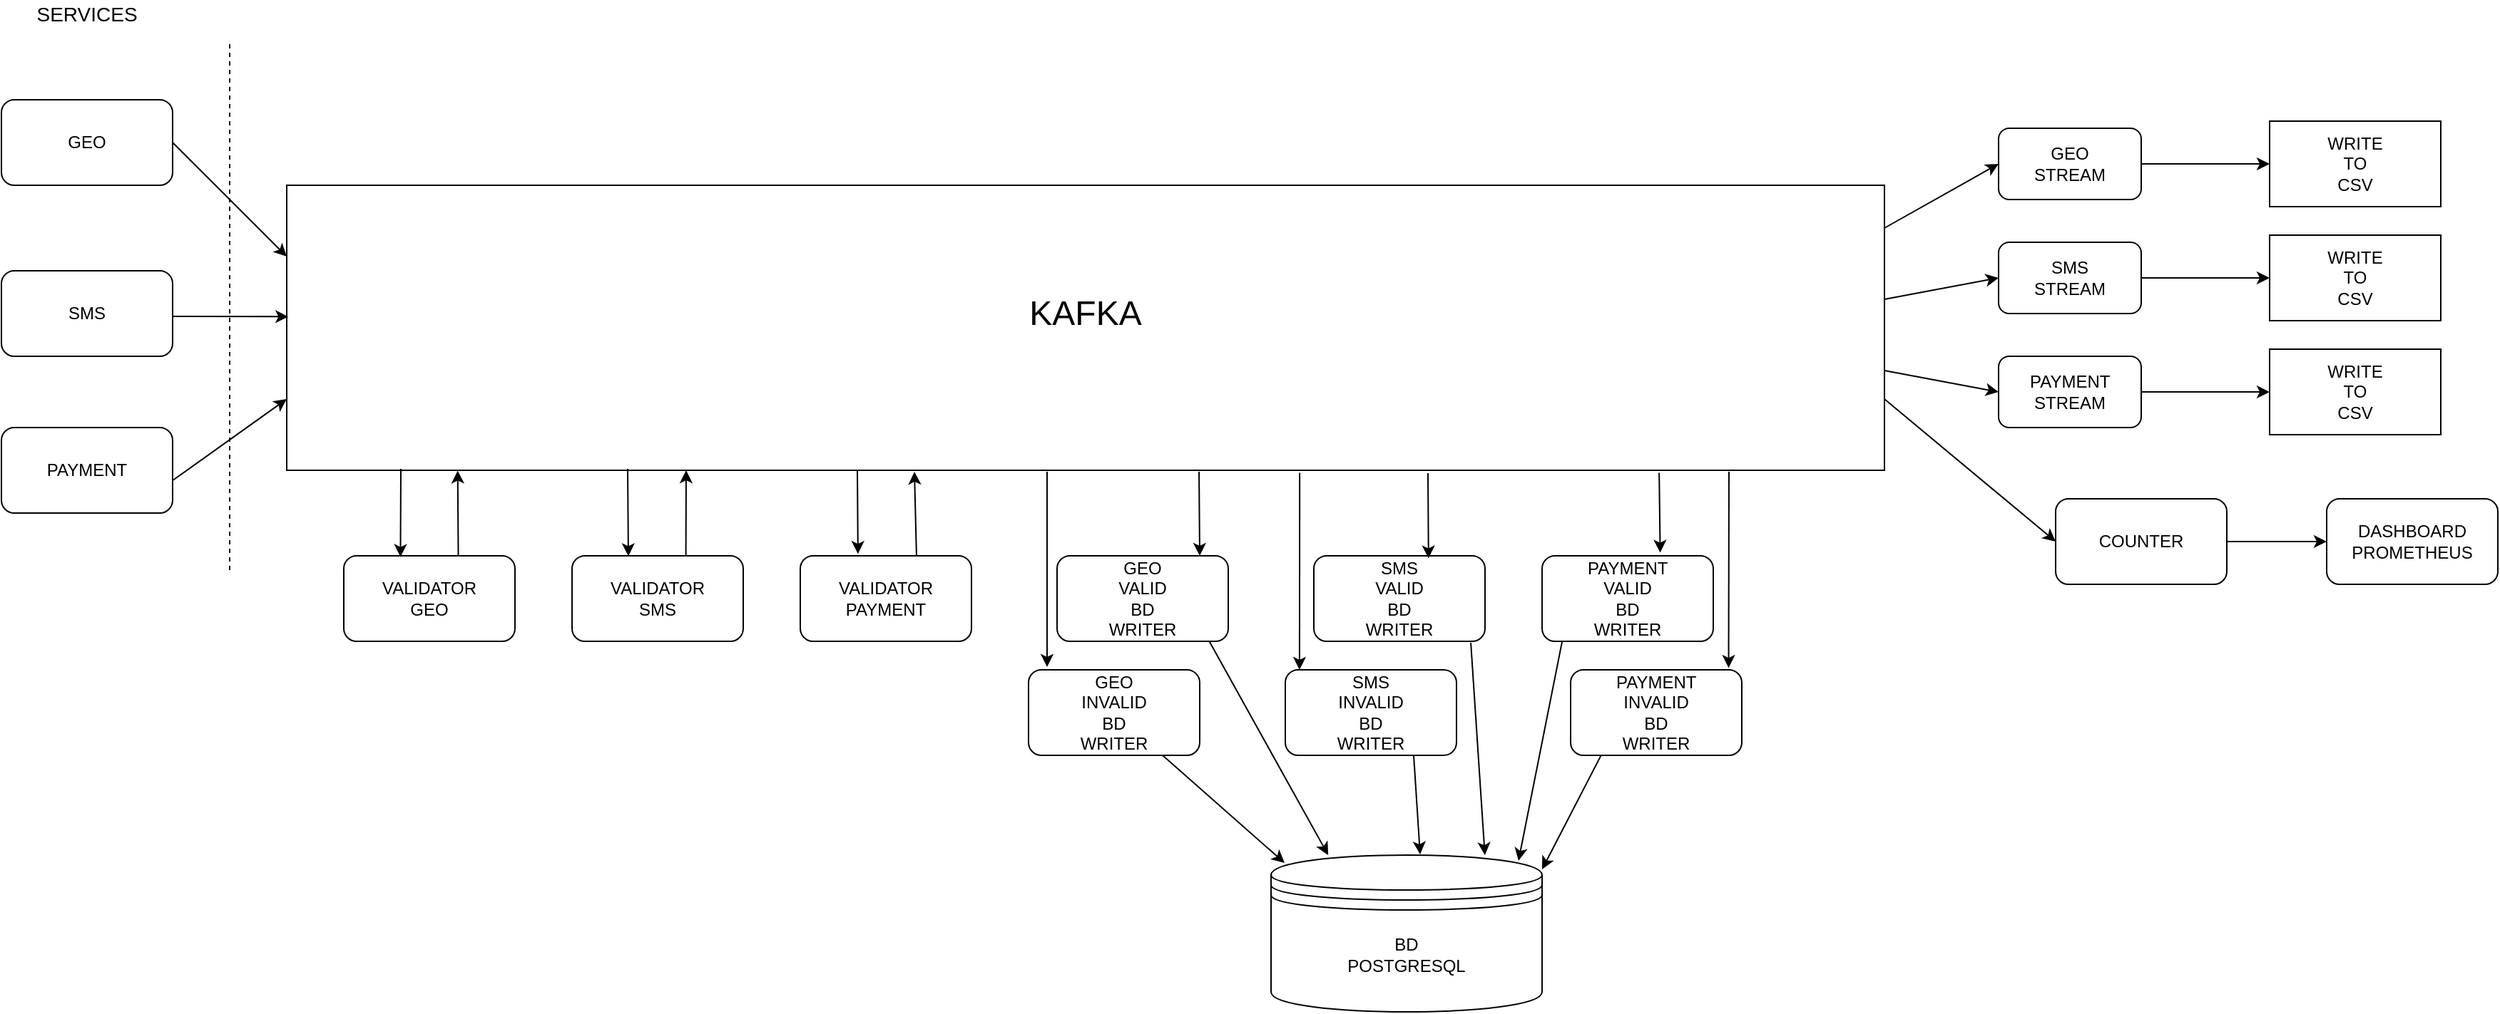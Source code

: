 <mxfile version="12.4.3" type="device" pages="1"><diagram id="UlSS7mTXB2wjdEkcs2sH" name="Page-1"><mxGraphModel dx="2170" dy="1235" grid="1" gridSize="10" guides="1" tooltips="1" connect="1" arrows="1" fold="1" page="1" pageScale="1" pageWidth="2336" pageHeight="1654" math="0" shadow="0"><root><mxCell id="0"/><mxCell id="1" parent="0"/><mxCell id="cQkR5Enp_6RS5zd8GuOz-1" value="" style="rounded=1;whiteSpace=wrap;html=1;" parent="1" vertex="1"><mxGeometry x="280" y="290" width="120" height="60" as="geometry"/></mxCell><mxCell id="cQkR5Enp_6RS5zd8GuOz-2" value="" style="rounded=1;whiteSpace=wrap;html=1;" parent="1" vertex="1"><mxGeometry x="280" y="410" width="120" height="60" as="geometry"/></mxCell><mxCell id="cQkR5Enp_6RS5zd8GuOz-4" value="" style="text;html=1;strokeColor=#000000;fillColor=#ffffff;align=center;verticalAlign=middle;whiteSpace=wrap;rounded=0;fontFamily=Helvetica;fontSize=12;fontColor=#000000;" parent="1" vertex="1"><mxGeometry x="480" y="350" width="1120" height="200" as="geometry"/></mxCell><mxCell id="cQkR5Enp_6RS5zd8GuOz-5" value="" style="endArrow=none;dashed=1;html=1;" parent="1" edge="1"><mxGeometry width="50" height="50" relative="1" as="geometry"><mxPoint x="440" y="620" as="sourcePoint"/><mxPoint x="440" y="250" as="targetPoint"/></mxGeometry></mxCell><mxCell id="cQkR5Enp_6RS5zd8GuOz-6" value="GEO&lt;br&gt;" style="text;html=1;strokeColor=none;fillColor=none;align=center;verticalAlign=middle;whiteSpace=wrap;rounded=0;" parent="1" vertex="1"><mxGeometry x="320" y="310" width="40" height="20" as="geometry"/></mxCell><mxCell id="cQkR5Enp_6RS5zd8GuOz-7" value="SMS" style="text;html=1;strokeColor=none;fillColor=none;align=center;verticalAlign=middle;whiteSpace=wrap;rounded=0;" parent="1" vertex="1"><mxGeometry x="320" y="430" width="40" height="20" as="geometry"/></mxCell><mxCell id="cQkR5Enp_6RS5zd8GuOz-9" value="&lt;font style=&quot;font-size: 24px&quot;&gt;KAFKA&lt;br&gt;&lt;/font&gt;" style="text;html=1;strokeColor=none;fillColor=none;align=center;verticalAlign=middle;whiteSpace=wrap;rounded=0;" parent="1" vertex="1"><mxGeometry x="770" y="400" width="540" height="80" as="geometry"/></mxCell><mxCell id="cQkR5Enp_6RS5zd8GuOz-10" value="" style="endArrow=classic;html=1;entryX=0;entryY=0.25;entryDx=0;entryDy=0;exitX=1;exitY=0.5;exitDx=0;exitDy=0;" parent="1" source="cQkR5Enp_6RS5zd8GuOz-1" target="cQkR5Enp_6RS5zd8GuOz-4" edge="1"><mxGeometry width="50" height="50" relative="1" as="geometry"><mxPoint x="410" y="340" as="sourcePoint"/><mxPoint x="460" y="290" as="targetPoint"/></mxGeometry></mxCell><mxCell id="cQkR5Enp_6RS5zd8GuOz-11" value="" style="endArrow=classic;html=1;entryX=0.001;entryY=0.461;entryDx=0;entryDy=0;entryPerimeter=0;" parent="1" target="cQkR5Enp_6RS5zd8GuOz-4" edge="1"><mxGeometry width="50" height="50" relative="1" as="geometry"><mxPoint x="400" y="442" as="sourcePoint"/><mxPoint x="470" y="440" as="targetPoint"/></mxGeometry></mxCell><mxCell id="cQkR5Enp_6RS5zd8GuOz-12" value="" style="endArrow=classic;html=1;entryX=0;entryY=0.75;entryDx=0;entryDy=0;exitX=0.997;exitY=0.623;exitDx=0;exitDy=0;exitPerimeter=0;" parent="1" source="cQkR5Enp_6RS5zd8GuOz-16" target="cQkR5Enp_6RS5zd8GuOz-4" edge="1"><mxGeometry width="50" height="50" relative="1" as="geometry"><mxPoint x="400" y="560" as="sourcePoint"/><mxPoint x="470" y="500" as="targetPoint"/></mxGeometry></mxCell><mxCell id="cQkR5Enp_6RS5zd8GuOz-14" value="&lt;font style=&quot;font-size: 14px&quot;&gt;SERVICES&lt;br&gt;&lt;/font&gt;" style="text;html=1;strokeColor=none;fillColor=none;align=center;verticalAlign=middle;whiteSpace=wrap;rounded=0;" parent="1" vertex="1"><mxGeometry x="320" y="220" width="40" height="20" as="geometry"/></mxCell><mxCell id="cQkR5Enp_6RS5zd8GuOz-16" value="" style="rounded=1;whiteSpace=wrap;html=1;" parent="1" vertex="1"><mxGeometry x="280" y="520" width="120" height="60" as="geometry"/></mxCell><mxCell id="cQkR5Enp_6RS5zd8GuOz-19" value="PAYMENT" style="text;html=1;strokeColor=none;fillColor=none;align=center;verticalAlign=middle;whiteSpace=wrap;rounded=0;" parent="1" vertex="1"><mxGeometry x="320" y="540" width="40" height="20" as="geometry"/></mxCell><mxCell id="cQkR5Enp_6RS5zd8GuOz-20" value="" style="rounded=1;whiteSpace=wrap;html=1;" parent="1" vertex="1"><mxGeometry x="520" y="610" width="120" height="60" as="geometry"/></mxCell><mxCell id="cQkR5Enp_6RS5zd8GuOz-21" value="" style="rounded=1;whiteSpace=wrap;html=1;" parent="1" vertex="1"><mxGeometry x="680" y="610" width="120" height="60" as="geometry"/></mxCell><mxCell id="cQkR5Enp_6RS5zd8GuOz-23" value="" style="rounded=1;whiteSpace=wrap;html=1;" parent="1" vertex="1"><mxGeometry x="840" y="610" width="120" height="60" as="geometry"/></mxCell><mxCell id="cQkR5Enp_6RS5zd8GuOz-24" value="" style="endArrow=classic;html=1;entryX=0.331;entryY=0.013;entryDx=0;entryDy=0;entryPerimeter=0;" parent="1" target="cQkR5Enp_6RS5zd8GuOz-20" edge="1"><mxGeometry width="50" height="50" relative="1" as="geometry"><mxPoint x="560" y="549" as="sourcePoint"/><mxPoint x="586.96" y="611.68" as="targetPoint"/></mxGeometry></mxCell><mxCell id="cQkR5Enp_6RS5zd8GuOz-25" value="" style="endArrow=classic;html=1;exitX=0.669;exitY=0.004;exitDx=0;exitDy=0;exitPerimeter=0;entryX=0.107;entryY=1.001;entryDx=0;entryDy=0;entryPerimeter=0;" parent="1" source="cQkR5Enp_6RS5zd8GuOz-20" target="cQkR5Enp_6RS5zd8GuOz-4" edge="1"><mxGeometry width="50" height="50" relative="1" as="geometry"><mxPoint x="620" y="610" as="sourcePoint"/><mxPoint x="599" y="553" as="targetPoint"/></mxGeometry></mxCell><mxCell id="cQkR5Enp_6RS5zd8GuOz-26" value="" style="endArrow=classic;html=1;entryX=0.329;entryY=0.004;entryDx=0;entryDy=0;entryPerimeter=0;" parent="1" target="cQkR5Enp_6RS5zd8GuOz-21" edge="1"><mxGeometry width="50" height="50" relative="1" as="geometry"><mxPoint x="719" y="549" as="sourcePoint"/><mxPoint x="760" y="607" as="targetPoint"/></mxGeometry></mxCell><mxCell id="cQkR5Enp_6RS5zd8GuOz-27" value="" style="endArrow=classic;html=1;entryX=0.25;entryY=1;entryDx=0;entryDy=0;exitX=0.665;exitY=0.004;exitDx=0;exitDy=0;exitPerimeter=0;" parent="1" source="cQkR5Enp_6RS5zd8GuOz-21" target="cQkR5Enp_6RS5zd8GuOz-4" edge="1"><mxGeometry width="50" height="50" relative="1" as="geometry"><mxPoint x="798" y="610" as="sourcePoint"/><mxPoint x="850" y="740" as="targetPoint"/></mxGeometry></mxCell><mxCell id="cQkR5Enp_6RS5zd8GuOz-28" value="" style="endArrow=classic;html=1;entryX=0.337;entryY=-0.023;entryDx=0;entryDy=0;entryPerimeter=0;" parent="1" target="cQkR5Enp_6RS5zd8GuOz-23" edge="1"><mxGeometry width="50" height="50" relative="1" as="geometry"><mxPoint x="880" y="550" as="sourcePoint"/><mxPoint x="920" y="610" as="targetPoint"/></mxGeometry></mxCell><mxCell id="cQkR5Enp_6RS5zd8GuOz-29" value="" style="endArrow=classic;html=1;exitX=0.679;exitY=0.008;exitDx=0;exitDy=0;exitPerimeter=0;" parent="1" source="cQkR5Enp_6RS5zd8GuOz-23" edge="1"><mxGeometry width="50" height="50" relative="1" as="geometry"><mxPoint x="961" y="611" as="sourcePoint"/><mxPoint x="920" y="551" as="targetPoint"/></mxGeometry></mxCell><mxCell id="cQkR5Enp_6RS5zd8GuOz-30" value="VALIDATOR&lt;br&gt;GEO" style="text;html=1;strokeColor=none;fillColor=none;align=center;verticalAlign=middle;whiteSpace=wrap;rounded=0;" parent="1" vertex="1"><mxGeometry x="560" y="630" width="40" height="20" as="geometry"/></mxCell><mxCell id="cQkR5Enp_6RS5zd8GuOz-31" value="VALIDATOR&lt;br&gt;SMS" style="text;html=1;strokeColor=none;fillColor=none;align=center;verticalAlign=middle;whiteSpace=wrap;rounded=0;" parent="1" vertex="1"><mxGeometry x="720" y="630" width="40" height="20" as="geometry"/></mxCell><mxCell id="cQkR5Enp_6RS5zd8GuOz-32" value="VALIDATOR&lt;br&gt;PAYMENT" style="text;html=1;strokeColor=none;fillColor=none;align=center;verticalAlign=middle;whiteSpace=wrap;rounded=0;" parent="1" vertex="1"><mxGeometry x="880" y="630" width="40" height="20" as="geometry"/></mxCell><mxCell id="cQkR5Enp_6RS5zd8GuOz-33" value="" style="rounded=1;whiteSpace=wrap;html=1;" parent="1" vertex="1"><mxGeometry x="1020" y="610" width="120" height="60" as="geometry"/></mxCell><mxCell id="cQkR5Enp_6RS5zd8GuOz-34" value="" style="rounded=1;whiteSpace=wrap;html=1;" parent="1" vertex="1"><mxGeometry x="1000" y="690" width="120" height="60" as="geometry"/></mxCell><mxCell id="cQkR5Enp_6RS5zd8GuOz-35" value="" style="rounded=1;whiteSpace=wrap;html=1;" parent="1" vertex="1"><mxGeometry x="1200" y="610" width="120" height="60" as="geometry"/></mxCell><mxCell id="cQkR5Enp_6RS5zd8GuOz-36" value="" style="shape=datastore;whiteSpace=wrap;html=1;" parent="1" vertex="1"><mxGeometry x="1170" y="820" width="190" height="110" as="geometry"/></mxCell><mxCell id="cQkR5Enp_6RS5zd8GuOz-39" value="" style="rounded=1;whiteSpace=wrap;html=1;" parent="1" vertex="1"><mxGeometry x="1360" y="610" width="120" height="60" as="geometry"/></mxCell><mxCell id="cQkR5Enp_6RS5zd8GuOz-40" value="" style="rounded=1;whiteSpace=wrap;html=1;" parent="1" vertex="1"><mxGeometry x="1180" y="690" width="120" height="60" as="geometry"/></mxCell><mxCell id="cQkR5Enp_6RS5zd8GuOz-41" value="" style="rounded=1;whiteSpace=wrap;html=1;" parent="1" vertex="1"><mxGeometry x="1380" y="690" width="120" height="60" as="geometry"/></mxCell><mxCell id="cQkR5Enp_6RS5zd8GuOz-42" value="BD&lt;br&gt;POSTGRESQL" style="text;html=1;strokeColor=none;fillColor=none;align=center;verticalAlign=middle;whiteSpace=wrap;rounded=0;" parent="1" vertex="1"><mxGeometry x="1245" y="880" width="40" height="20" as="geometry"/></mxCell><mxCell id="cQkR5Enp_6RS5zd8GuOz-43" value="" style="endArrow=classic;html=1;exitX=0.89;exitY=1.003;exitDx=0;exitDy=0;exitPerimeter=0;entryX=0.211;entryY=0;entryDx=0;entryDy=0;entryPerimeter=0;" parent="1" source="cQkR5Enp_6RS5zd8GuOz-33" target="cQkR5Enp_6RS5zd8GuOz-36" edge="1"><mxGeometry width="50" height="50" relative="1" as="geometry"><mxPoint x="1130" y="880" as="sourcePoint"/><mxPoint x="1180" y="830" as="targetPoint"/></mxGeometry></mxCell><mxCell id="cQkR5Enp_6RS5zd8GuOz-44" value="" style="endArrow=classic;html=1;entryX=0.05;entryY=0.05;entryDx=0;entryDy=0;entryPerimeter=0;" parent="1" source="cQkR5Enp_6RS5zd8GuOz-34" target="cQkR5Enp_6RS5zd8GuOz-36" edge="1"><mxGeometry width="50" height="50" relative="1" as="geometry"><mxPoint x="1110" y="880" as="sourcePoint"/><mxPoint x="1160" y="830" as="targetPoint"/></mxGeometry></mxCell><mxCell id="cQkR5Enp_6RS5zd8GuOz-45" value="" style="endArrow=classic;html=1;exitX=0.917;exitY=1.017;exitDx=0;exitDy=0;exitPerimeter=0;entryX=0.789;entryY=0;entryDx=0;entryDy=0;entryPerimeter=0;" parent="1" source="cQkR5Enp_6RS5zd8GuOz-35" target="cQkR5Enp_6RS5zd8GuOz-36" edge="1"><mxGeometry width="50" height="50" relative="1" as="geometry"><mxPoint x="1380" y="870" as="sourcePoint"/><mxPoint x="1430" y="820" as="targetPoint"/></mxGeometry></mxCell><mxCell id="cQkR5Enp_6RS5zd8GuOz-46" value="" style="endArrow=classic;html=1;exitX=0.75;exitY=1;exitDx=0;exitDy=0;entryX=0.55;entryY=-0.005;entryDx=0;entryDy=0;entryPerimeter=0;" parent="1" source="cQkR5Enp_6RS5zd8GuOz-40" target="cQkR5Enp_6RS5zd8GuOz-36" edge="1"><mxGeometry width="50" height="50" relative="1" as="geometry"><mxPoint x="1120" y="910" as="sourcePoint"/><mxPoint x="1170" y="860" as="targetPoint"/></mxGeometry></mxCell><mxCell id="cQkR5Enp_6RS5zd8GuOz-47" value="" style="endArrow=classic;html=1;exitX=0.117;exitY=1.003;exitDx=0;exitDy=0;exitPerimeter=0;entryX=0.913;entryY=0.036;entryDx=0;entryDy=0;entryPerimeter=0;" parent="1" source="cQkR5Enp_6RS5zd8GuOz-39" target="cQkR5Enp_6RS5zd8GuOz-36" edge="1"><mxGeometry width="50" height="50" relative="1" as="geometry"><mxPoint x="1350" y="850" as="sourcePoint"/><mxPoint x="1400" y="800" as="targetPoint"/></mxGeometry></mxCell><mxCell id="cQkR5Enp_6RS5zd8GuOz-48" value="" style="endArrow=classic;html=1;exitX=0.177;exitY=1.003;exitDx=0;exitDy=0;exitPerimeter=0;entryX=1;entryY=0.091;entryDx=0;entryDy=0;entryPerimeter=0;" parent="1" source="cQkR5Enp_6RS5zd8GuOz-41" target="cQkR5Enp_6RS5zd8GuOz-36" edge="1"><mxGeometry width="50" height="50" relative="1" as="geometry"><mxPoint x="1400" y="860" as="sourcePoint"/><mxPoint x="1450" y="810" as="targetPoint"/></mxGeometry></mxCell><mxCell id="cQkR5Enp_6RS5zd8GuOz-49" value="" style="endArrow=classic;html=1;exitX=0.571;exitY=1.005;exitDx=0;exitDy=0;exitPerimeter=0;" parent="1" source="cQkR5Enp_6RS5zd8GuOz-4" edge="1"><mxGeometry width="50" height="50" relative="1" as="geometry"><mxPoint x="970" y="640" as="sourcePoint"/><mxPoint x="1120" y="610" as="targetPoint"/></mxGeometry></mxCell><mxCell id="cQkR5Enp_6RS5zd8GuOz-50" value="" style="endArrow=classic;html=1;" parent="1" edge="1"><mxGeometry width="50" height="50" relative="1" as="geometry"><mxPoint x="1013" y="551" as="sourcePoint"/><mxPoint x="1013" y="688" as="targetPoint"/></mxGeometry></mxCell><mxCell id="cQkR5Enp_6RS5zd8GuOz-51" value="" style="endArrow=classic;html=1;entryX=0.67;entryY=0.03;entryDx=0;entryDy=0;entryPerimeter=0;" parent="1" target="cQkR5Enp_6RS5zd8GuOz-35" edge="1"><mxGeometry width="50" height="50" relative="1" as="geometry"><mxPoint x="1280" y="552" as="sourcePoint"/><mxPoint x="1330" y="560" as="targetPoint"/></mxGeometry></mxCell><mxCell id="cQkR5Enp_6RS5zd8GuOz-52" value="" style="endArrow=classic;html=1;exitX=0.634;exitY=1.009;exitDx=0;exitDy=0;exitPerimeter=0;entryX=0.083;entryY=0;entryDx=0;entryDy=0;entryPerimeter=0;" parent="1" source="cQkR5Enp_6RS5zd8GuOz-4" target="cQkR5Enp_6RS5zd8GuOz-40" edge="1"><mxGeometry width="50" height="50" relative="1" as="geometry"><mxPoint x="1210" y="620" as="sourcePoint"/><mxPoint x="1260" y="570" as="targetPoint"/></mxGeometry></mxCell><mxCell id="cQkR5Enp_6RS5zd8GuOz-53" value="" style="endArrow=classic;html=1;exitX=0.859;exitY=1.009;exitDx=0;exitDy=0;exitPerimeter=0;entryX=0.69;entryY=-0.037;entryDx=0;entryDy=0;entryPerimeter=0;" parent="1" source="cQkR5Enp_6RS5zd8GuOz-4" target="cQkR5Enp_6RS5zd8GuOz-39" edge="1"><mxGeometry width="50" height="50" relative="1" as="geometry"><mxPoint x="1500" y="620" as="sourcePoint"/><mxPoint x="1550" y="570" as="targetPoint"/></mxGeometry></mxCell><mxCell id="cQkR5Enp_6RS5zd8GuOz-54" value="" style="endArrow=classic;html=1;entryX=0.923;entryY=-0.023;entryDx=0;entryDy=0;entryPerimeter=0;" parent="1" target="cQkR5Enp_6RS5zd8GuOz-41" edge="1"><mxGeometry width="50" height="50" relative="1" as="geometry"><mxPoint x="1491" y="551" as="sourcePoint"/><mxPoint x="1570" y="580" as="targetPoint"/></mxGeometry></mxCell><mxCell id="cQkR5Enp_6RS5zd8GuOz-55" value="GEO VALID&lt;br&gt;BD WRITER" style="text;html=1;strokeColor=none;fillColor=none;align=center;verticalAlign=middle;whiteSpace=wrap;rounded=0;" parent="1" vertex="1"><mxGeometry x="1060" y="630" width="40" height="20" as="geometry"/></mxCell><mxCell id="cQkR5Enp_6RS5zd8GuOz-56" value="GEO INVALID&lt;br&gt;BD WRITER" style="text;html=1;strokeColor=none;fillColor=none;align=center;verticalAlign=middle;whiteSpace=wrap;rounded=0;" parent="1" vertex="1"><mxGeometry x="1040" y="710" width="40" height="20" as="geometry"/></mxCell><mxCell id="cQkR5Enp_6RS5zd8GuOz-58" value="SMS VALID&lt;br&gt;BD WRITER" style="text;html=1;strokeColor=none;fillColor=none;align=center;verticalAlign=middle;whiteSpace=wrap;rounded=0;" parent="1" vertex="1"><mxGeometry x="1240" y="630" width="40" height="20" as="geometry"/></mxCell><mxCell id="cQkR5Enp_6RS5zd8GuOz-59" value="SMS INVALID&lt;br&gt;BD WRITER" style="text;html=1;strokeColor=none;fillColor=none;align=center;verticalAlign=middle;whiteSpace=wrap;rounded=0;" parent="1" vertex="1"><mxGeometry x="1220" y="710" width="40" height="20" as="geometry"/></mxCell><mxCell id="cQkR5Enp_6RS5zd8GuOz-60" value="PAYMENT VALID&lt;br&gt;BD WRITER" style="text;html=1;strokeColor=none;fillColor=none;align=center;verticalAlign=middle;whiteSpace=wrap;rounded=0;" parent="1" vertex="1"><mxGeometry x="1400" y="630" width="40" height="20" as="geometry"/></mxCell><mxCell id="cQkR5Enp_6RS5zd8GuOz-61" value="PAYMENT INVALID&lt;br&gt;BD WRITER" style="text;html=1;strokeColor=none;fillColor=none;align=center;verticalAlign=middle;whiteSpace=wrap;rounded=0;" parent="1" vertex="1"><mxGeometry x="1420" y="710" width="40" height="20" as="geometry"/></mxCell><mxCell id="cQkR5Enp_6RS5zd8GuOz-68" value="" style="rounded=1;whiteSpace=wrap;html=1;" parent="1" vertex="1"><mxGeometry x="1720" y="570" width="120" height="60" as="geometry"/></mxCell><mxCell id="cQkR5Enp_6RS5zd8GuOz-69" value="COUNTER" style="text;html=1;strokeColor=none;fillColor=none;align=center;verticalAlign=middle;whiteSpace=wrap;rounded=0;" parent="1" vertex="1"><mxGeometry x="1760" y="590" width="40" height="20" as="geometry"/></mxCell><mxCell id="cQkR5Enp_6RS5zd8GuOz-70" value="" style="endArrow=classic;html=1;entryX=0;entryY=0.5;entryDx=0;entryDy=0;exitX=1;exitY=0.75;exitDx=0;exitDy=0;" parent="1" source="cQkR5Enp_6RS5zd8GuOz-4" target="cQkR5Enp_6RS5zd8GuOz-68" edge="1"><mxGeometry width="50" height="50" relative="1" as="geometry"><mxPoint x="1630" y="650" as="sourcePoint"/><mxPoint x="1680" y="600" as="targetPoint"/></mxGeometry></mxCell><mxCell id="cQkR5Enp_6RS5zd8GuOz-71" value="" style="rounded=1;whiteSpace=wrap;html=1;" parent="1" vertex="1"><mxGeometry x="1910" y="570" width="120" height="60" as="geometry"/></mxCell><mxCell id="cQkR5Enp_6RS5zd8GuOz-73" value="DASHBOARD&lt;br&gt;PROMETHEUS" style="text;html=1;strokeColor=none;fillColor=none;align=center;verticalAlign=middle;whiteSpace=wrap;rounded=0;" parent="1" vertex="1"><mxGeometry x="1950" y="590" width="40" height="20" as="geometry"/></mxCell><mxCell id="cQkR5Enp_6RS5zd8GuOz-74" value="" style="endArrow=classic;html=1;exitX=1;exitY=0.5;exitDx=0;exitDy=0;entryX=0;entryY=0.5;entryDx=0;entryDy=0;" parent="1" source="cQkR5Enp_6RS5zd8GuOz-68" target="cQkR5Enp_6RS5zd8GuOz-71" edge="1"><mxGeometry width="50" height="50" relative="1" as="geometry"><mxPoint x="1860" y="680" as="sourcePoint"/><mxPoint x="1910" y="630" as="targetPoint"/></mxGeometry></mxCell><mxCell id="sFK0IsS_DQDPa5TWa8Hu-1" value="" style="rounded=1;whiteSpace=wrap;html=1;" vertex="1" parent="1"><mxGeometry x="1680" y="310" width="100" height="50" as="geometry"/></mxCell><mxCell id="sFK0IsS_DQDPa5TWa8Hu-2" value="" style="rounded=1;whiteSpace=wrap;html=1;" vertex="1" parent="1"><mxGeometry x="1680" y="390" width="100" height="50" as="geometry"/></mxCell><mxCell id="sFK0IsS_DQDPa5TWa8Hu-3" value="" style="rounded=1;whiteSpace=wrap;html=1;" vertex="1" parent="1"><mxGeometry x="1680" y="470" width="100" height="50" as="geometry"/></mxCell><mxCell id="sFK0IsS_DQDPa5TWa8Hu-4" value="" style="endArrow=classic;html=1;entryX=0;entryY=0.5;entryDx=0;entryDy=0;" edge="1" parent="1" target="sFK0IsS_DQDPa5TWa8Hu-1"><mxGeometry width="50" height="50" relative="1" as="geometry"><mxPoint x="1600" y="380" as="sourcePoint"/><mxPoint x="1650" y="330" as="targetPoint"/></mxGeometry></mxCell><mxCell id="sFK0IsS_DQDPa5TWa8Hu-5" value="" style="endArrow=classic;html=1;entryX=0;entryY=0.5;entryDx=0;entryDy=0;" edge="1" parent="1" target="sFK0IsS_DQDPa5TWa8Hu-2"><mxGeometry width="50" height="50" relative="1" as="geometry"><mxPoint x="1600" y="430" as="sourcePoint"/><mxPoint x="1650" y="380" as="targetPoint"/></mxGeometry></mxCell><mxCell id="sFK0IsS_DQDPa5TWa8Hu-6" value="" style="endArrow=classic;html=1;entryX=0;entryY=0.5;entryDx=0;entryDy=0;" edge="1" parent="1" target="sFK0IsS_DQDPa5TWa8Hu-3"><mxGeometry width="50" height="50" relative="1" as="geometry"><mxPoint x="1600" y="480" as="sourcePoint"/><mxPoint x="1650" y="430" as="targetPoint"/></mxGeometry></mxCell><mxCell id="sFK0IsS_DQDPa5TWa8Hu-7" value="GEO STREAM" style="text;html=1;strokeColor=none;fillColor=none;align=center;verticalAlign=middle;whiteSpace=wrap;rounded=0;" vertex="1" parent="1"><mxGeometry x="1710" y="325" width="40" height="20" as="geometry"/></mxCell><mxCell id="sFK0IsS_DQDPa5TWa8Hu-8" value="SMS STREAM" style="text;html=1;strokeColor=none;fillColor=none;align=center;verticalAlign=middle;whiteSpace=wrap;rounded=0;" vertex="1" parent="1"><mxGeometry x="1710" y="405" width="40" height="20" as="geometry"/></mxCell><mxCell id="sFK0IsS_DQDPa5TWa8Hu-9" value="PAYMENT STREAM" style="text;html=1;strokeColor=none;fillColor=none;align=center;verticalAlign=middle;whiteSpace=wrap;rounded=0;" vertex="1" parent="1"><mxGeometry x="1710" y="485" width="40" height="20" as="geometry"/></mxCell><mxCell id="sFK0IsS_DQDPa5TWa8Hu-10" value="" style="rounded=0;whiteSpace=wrap;html=1;" vertex="1" parent="1"><mxGeometry x="1870" y="305" width="120" height="60" as="geometry"/></mxCell><mxCell id="sFK0IsS_DQDPa5TWa8Hu-11" value="" style="endArrow=classic;html=1;entryX=0;entryY=0.5;entryDx=0;entryDy=0;exitX=1;exitY=0.5;exitDx=0;exitDy=0;" edge="1" parent="1" source="sFK0IsS_DQDPa5TWa8Hu-1" target="sFK0IsS_DQDPa5TWa8Hu-10"><mxGeometry width="50" height="50" relative="1" as="geometry"><mxPoint x="1780" y="330" as="sourcePoint"/><mxPoint x="1860" y="340" as="targetPoint"/></mxGeometry></mxCell><mxCell id="sFK0IsS_DQDPa5TWa8Hu-12" value="" style="rounded=0;whiteSpace=wrap;html=1;" vertex="1" parent="1"><mxGeometry x="1870" y="385" width="120" height="60" as="geometry"/></mxCell><mxCell id="sFK0IsS_DQDPa5TWa8Hu-13" value="" style="rounded=0;whiteSpace=wrap;html=1;" vertex="1" parent="1"><mxGeometry x="1870" y="465" width="120" height="60" as="geometry"/></mxCell><mxCell id="sFK0IsS_DQDPa5TWa8Hu-14" value="WRITE TO CSV" style="text;html=1;strokeColor=none;fillColor=none;align=center;verticalAlign=middle;whiteSpace=wrap;rounded=0;" vertex="1" parent="1"><mxGeometry x="1910" y="325" width="40" height="20" as="geometry"/></mxCell><mxCell id="sFK0IsS_DQDPa5TWa8Hu-15" value="WRITE TO CSV" style="text;html=1;strokeColor=none;fillColor=none;align=center;verticalAlign=middle;whiteSpace=wrap;rounded=0;" vertex="1" parent="1"><mxGeometry x="1910" y="405" width="40" height="20" as="geometry"/></mxCell><mxCell id="sFK0IsS_DQDPa5TWa8Hu-16" value="WRITE TO CSV" style="text;html=1;strokeColor=none;fillColor=none;align=center;verticalAlign=middle;whiteSpace=wrap;rounded=0;" vertex="1" parent="1"><mxGeometry x="1910" y="485" width="40" height="20" as="geometry"/></mxCell><mxCell id="sFK0IsS_DQDPa5TWa8Hu-17" value="" style="endArrow=classic;html=1;exitX=1;exitY=0.5;exitDx=0;exitDy=0;entryX=0;entryY=0.5;entryDx=0;entryDy=0;" edge="1" parent="1" source="sFK0IsS_DQDPa5TWa8Hu-2" target="sFK0IsS_DQDPa5TWa8Hu-12"><mxGeometry width="50" height="50" relative="1" as="geometry"><mxPoint x="1790" y="440" as="sourcePoint"/><mxPoint x="1840" y="390" as="targetPoint"/></mxGeometry></mxCell><mxCell id="sFK0IsS_DQDPa5TWa8Hu-18" value="" style="endArrow=classic;html=1;exitX=1;exitY=0.5;exitDx=0;exitDy=0;entryX=0;entryY=0.5;entryDx=0;entryDy=0;" edge="1" parent="1" source="sFK0IsS_DQDPa5TWa8Hu-3" target="sFK0IsS_DQDPa5TWa8Hu-13"><mxGeometry width="50" height="50" relative="1" as="geometry"><mxPoint x="1800" y="520" as="sourcePoint"/><mxPoint x="1850" y="470" as="targetPoint"/></mxGeometry></mxCell></root></mxGraphModel></diagram></mxfile>